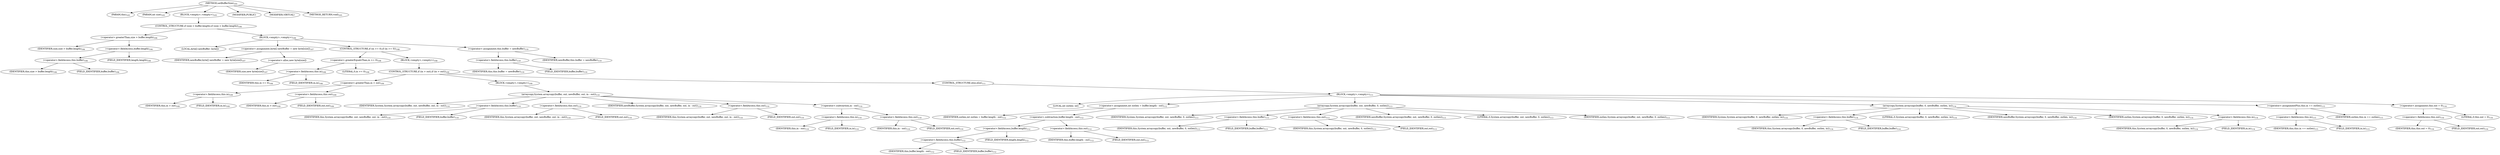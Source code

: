 digraph "setBufferSize" {  
"155" [label = <(METHOD,setBufferSize)<SUB>105</SUB>> ]
"156" [label = <(PARAM,this)<SUB>105</SUB>> ]
"157" [label = <(PARAM,int size)<SUB>105</SUB>> ]
"158" [label = <(BLOCK,&lt;empty&gt;,&lt;empty&gt;)<SUB>105</SUB>> ]
"159" [label = <(CONTROL_STRUCTURE,if (size &gt; buffer.length),if (size &gt; buffer.length))<SUB>106</SUB>> ]
"160" [label = <(&lt;operator&gt;.greaterThan,size &gt; buffer.length)<SUB>106</SUB>> ]
"161" [label = <(IDENTIFIER,size,size &gt; buffer.length)<SUB>106</SUB>> ]
"162" [label = <(&lt;operator&gt;.fieldAccess,buffer.length)<SUB>106</SUB>> ]
"163" [label = <(&lt;operator&gt;.fieldAccess,this.buffer)<SUB>106</SUB>> ]
"164" [label = <(IDENTIFIER,this,size &gt; buffer.length)<SUB>106</SUB>> ]
"165" [label = <(FIELD_IDENTIFIER,buffer,buffer)<SUB>106</SUB>> ]
"166" [label = <(FIELD_IDENTIFIER,length,length)<SUB>106</SUB>> ]
"167" [label = <(BLOCK,&lt;empty&gt;,&lt;empty&gt;)<SUB>106</SUB>> ]
"168" [label = <(LOCAL,byte[] newBuffer: byte[])> ]
"169" [label = <(&lt;operator&gt;.assignment,byte[] newBuffer = new byte[size])<SUB>107</SUB>> ]
"170" [label = <(IDENTIFIER,newBuffer,byte[] newBuffer = new byte[size])<SUB>107</SUB>> ]
"171" [label = <(&lt;operator&gt;.alloc,new byte[size])> ]
"172" [label = <(IDENTIFIER,size,new byte[size])<SUB>107</SUB>> ]
"173" [label = <(CONTROL_STRUCTURE,if (in &gt;= 0),if (in &gt;= 0))<SUB>108</SUB>> ]
"174" [label = <(&lt;operator&gt;.greaterEqualsThan,in &gt;= 0)<SUB>108</SUB>> ]
"175" [label = <(&lt;operator&gt;.fieldAccess,this.in)<SUB>108</SUB>> ]
"176" [label = <(IDENTIFIER,this,in &gt;= 0)<SUB>108</SUB>> ]
"177" [label = <(FIELD_IDENTIFIER,in,in)<SUB>108</SUB>> ]
"178" [label = <(LITERAL,0,in &gt;= 0)<SUB>108</SUB>> ]
"179" [label = <(BLOCK,&lt;empty&gt;,&lt;empty&gt;)<SUB>108</SUB>> ]
"180" [label = <(CONTROL_STRUCTURE,if (in &gt; out),if (in &gt; out))<SUB>109</SUB>> ]
"181" [label = <(&lt;operator&gt;.greaterThan,in &gt; out)<SUB>109</SUB>> ]
"182" [label = <(&lt;operator&gt;.fieldAccess,this.in)<SUB>109</SUB>> ]
"183" [label = <(IDENTIFIER,this,in &gt; out)<SUB>109</SUB>> ]
"184" [label = <(FIELD_IDENTIFIER,in,in)<SUB>109</SUB>> ]
"185" [label = <(&lt;operator&gt;.fieldAccess,this.out)<SUB>109</SUB>> ]
"186" [label = <(IDENTIFIER,this,in &gt; out)<SUB>109</SUB>> ]
"187" [label = <(FIELD_IDENTIFIER,out,out)<SUB>109</SUB>> ]
"188" [label = <(BLOCK,&lt;empty&gt;,&lt;empty&gt;)<SUB>109</SUB>> ]
"189" [label = <(arraycopy,System.arraycopy(buffer, out, newBuffer, out, in - out))<SUB>110</SUB>> ]
"190" [label = <(IDENTIFIER,System,System.arraycopy(buffer, out, newBuffer, out, in - out))<SUB>110</SUB>> ]
"191" [label = <(&lt;operator&gt;.fieldAccess,this.buffer)<SUB>110</SUB>> ]
"192" [label = <(IDENTIFIER,this,System.arraycopy(buffer, out, newBuffer, out, in - out))<SUB>110</SUB>> ]
"193" [label = <(FIELD_IDENTIFIER,buffer,buffer)<SUB>110</SUB>> ]
"194" [label = <(&lt;operator&gt;.fieldAccess,this.out)<SUB>110</SUB>> ]
"195" [label = <(IDENTIFIER,this,System.arraycopy(buffer, out, newBuffer, out, in - out))<SUB>110</SUB>> ]
"196" [label = <(FIELD_IDENTIFIER,out,out)<SUB>110</SUB>> ]
"197" [label = <(IDENTIFIER,newBuffer,System.arraycopy(buffer, out, newBuffer, out, in - out))<SUB>110</SUB>> ]
"198" [label = <(&lt;operator&gt;.fieldAccess,this.out)<SUB>110</SUB>> ]
"199" [label = <(IDENTIFIER,this,System.arraycopy(buffer, out, newBuffer, out, in - out))<SUB>110</SUB>> ]
"200" [label = <(FIELD_IDENTIFIER,out,out)<SUB>110</SUB>> ]
"201" [label = <(&lt;operator&gt;.subtraction,in - out)<SUB>110</SUB>> ]
"202" [label = <(&lt;operator&gt;.fieldAccess,this.in)<SUB>110</SUB>> ]
"203" [label = <(IDENTIFIER,this,in - out)<SUB>110</SUB>> ]
"204" [label = <(FIELD_IDENTIFIER,in,in)<SUB>110</SUB>> ]
"205" [label = <(&lt;operator&gt;.fieldAccess,this.out)<SUB>110</SUB>> ]
"206" [label = <(IDENTIFIER,this,in - out)<SUB>110</SUB>> ]
"207" [label = <(FIELD_IDENTIFIER,out,out)<SUB>110</SUB>> ]
"208" [label = <(CONTROL_STRUCTURE,else,else)<SUB>111</SUB>> ]
"209" [label = <(BLOCK,&lt;empty&gt;,&lt;empty&gt;)<SUB>111</SUB>> ]
"210" [label = <(LOCAL,int outlen: int)> ]
"211" [label = <(&lt;operator&gt;.assignment,int outlen = buffer.length - out)<SUB>112</SUB>> ]
"212" [label = <(IDENTIFIER,outlen,int outlen = buffer.length - out)<SUB>112</SUB>> ]
"213" [label = <(&lt;operator&gt;.subtraction,buffer.length - out)<SUB>112</SUB>> ]
"214" [label = <(&lt;operator&gt;.fieldAccess,buffer.length)<SUB>112</SUB>> ]
"215" [label = <(&lt;operator&gt;.fieldAccess,this.buffer)<SUB>112</SUB>> ]
"216" [label = <(IDENTIFIER,this,buffer.length - out)<SUB>112</SUB>> ]
"217" [label = <(FIELD_IDENTIFIER,buffer,buffer)<SUB>112</SUB>> ]
"218" [label = <(FIELD_IDENTIFIER,length,length)<SUB>112</SUB>> ]
"219" [label = <(&lt;operator&gt;.fieldAccess,this.out)<SUB>112</SUB>> ]
"220" [label = <(IDENTIFIER,this,buffer.length - out)<SUB>112</SUB>> ]
"221" [label = <(FIELD_IDENTIFIER,out,out)<SUB>112</SUB>> ]
"222" [label = <(arraycopy,System.arraycopy(buffer, out, newBuffer, 0, outlen))<SUB>113</SUB>> ]
"223" [label = <(IDENTIFIER,System,System.arraycopy(buffer, out, newBuffer, 0, outlen))<SUB>113</SUB>> ]
"224" [label = <(&lt;operator&gt;.fieldAccess,this.buffer)<SUB>113</SUB>> ]
"225" [label = <(IDENTIFIER,this,System.arraycopy(buffer, out, newBuffer, 0, outlen))<SUB>113</SUB>> ]
"226" [label = <(FIELD_IDENTIFIER,buffer,buffer)<SUB>113</SUB>> ]
"227" [label = <(&lt;operator&gt;.fieldAccess,this.out)<SUB>113</SUB>> ]
"228" [label = <(IDENTIFIER,this,System.arraycopy(buffer, out, newBuffer, 0, outlen))<SUB>113</SUB>> ]
"229" [label = <(FIELD_IDENTIFIER,out,out)<SUB>113</SUB>> ]
"230" [label = <(IDENTIFIER,newBuffer,System.arraycopy(buffer, out, newBuffer, 0, outlen))<SUB>113</SUB>> ]
"231" [label = <(LITERAL,0,System.arraycopy(buffer, out, newBuffer, 0, outlen))<SUB>113</SUB>> ]
"232" [label = <(IDENTIFIER,outlen,System.arraycopy(buffer, out, newBuffer, 0, outlen))<SUB>113</SUB>> ]
"233" [label = <(arraycopy,System.arraycopy(buffer, 0, newBuffer, outlen, in))<SUB>114</SUB>> ]
"234" [label = <(IDENTIFIER,System,System.arraycopy(buffer, 0, newBuffer, outlen, in))<SUB>114</SUB>> ]
"235" [label = <(&lt;operator&gt;.fieldAccess,this.buffer)<SUB>114</SUB>> ]
"236" [label = <(IDENTIFIER,this,System.arraycopy(buffer, 0, newBuffer, outlen, in))<SUB>114</SUB>> ]
"237" [label = <(FIELD_IDENTIFIER,buffer,buffer)<SUB>114</SUB>> ]
"238" [label = <(LITERAL,0,System.arraycopy(buffer, 0, newBuffer, outlen, in))<SUB>114</SUB>> ]
"239" [label = <(IDENTIFIER,newBuffer,System.arraycopy(buffer, 0, newBuffer, outlen, in))<SUB>114</SUB>> ]
"240" [label = <(IDENTIFIER,outlen,System.arraycopy(buffer, 0, newBuffer, outlen, in))<SUB>114</SUB>> ]
"241" [label = <(&lt;operator&gt;.fieldAccess,this.in)<SUB>114</SUB>> ]
"242" [label = <(IDENTIFIER,this,System.arraycopy(buffer, 0, newBuffer, outlen, in))<SUB>114</SUB>> ]
"243" [label = <(FIELD_IDENTIFIER,in,in)<SUB>114</SUB>> ]
"244" [label = <(&lt;operator&gt;.assignmentPlus,this.in += outlen)<SUB>115</SUB>> ]
"245" [label = <(&lt;operator&gt;.fieldAccess,this.in)<SUB>115</SUB>> ]
"246" [label = <(IDENTIFIER,this,this.in += outlen)<SUB>115</SUB>> ]
"247" [label = <(FIELD_IDENTIFIER,in,in)<SUB>115</SUB>> ]
"248" [label = <(IDENTIFIER,outlen,this.in += outlen)<SUB>115</SUB>> ]
"249" [label = <(&lt;operator&gt;.assignment,this.out = 0)<SUB>116</SUB>> ]
"250" [label = <(&lt;operator&gt;.fieldAccess,this.out)<SUB>116</SUB>> ]
"251" [label = <(IDENTIFIER,this,this.out = 0)<SUB>116</SUB>> ]
"252" [label = <(FIELD_IDENTIFIER,out,out)<SUB>116</SUB>> ]
"253" [label = <(LITERAL,0,this.out = 0)<SUB>116</SUB>> ]
"254" [label = <(&lt;operator&gt;.assignment,this.buffer = newBuffer)<SUB>119</SUB>> ]
"255" [label = <(&lt;operator&gt;.fieldAccess,this.buffer)<SUB>119</SUB>> ]
"256" [label = <(IDENTIFIER,this,this.buffer = newBuffer)<SUB>119</SUB>> ]
"257" [label = <(FIELD_IDENTIFIER,buffer,buffer)<SUB>119</SUB>> ]
"258" [label = <(IDENTIFIER,newBuffer,this.buffer = newBuffer)<SUB>119</SUB>> ]
"259" [label = <(MODIFIER,PUBLIC)> ]
"260" [label = <(MODIFIER,VIRTUAL)> ]
"261" [label = <(METHOD_RETURN,void)<SUB>105</SUB>> ]
  "155" -> "156" 
  "155" -> "157" 
  "155" -> "158" 
  "155" -> "259" 
  "155" -> "260" 
  "155" -> "261" 
  "158" -> "159" 
  "159" -> "160" 
  "159" -> "167" 
  "160" -> "161" 
  "160" -> "162" 
  "162" -> "163" 
  "162" -> "166" 
  "163" -> "164" 
  "163" -> "165" 
  "167" -> "168" 
  "167" -> "169" 
  "167" -> "173" 
  "167" -> "254" 
  "169" -> "170" 
  "169" -> "171" 
  "171" -> "172" 
  "173" -> "174" 
  "173" -> "179" 
  "174" -> "175" 
  "174" -> "178" 
  "175" -> "176" 
  "175" -> "177" 
  "179" -> "180" 
  "180" -> "181" 
  "180" -> "188" 
  "180" -> "208" 
  "181" -> "182" 
  "181" -> "185" 
  "182" -> "183" 
  "182" -> "184" 
  "185" -> "186" 
  "185" -> "187" 
  "188" -> "189" 
  "189" -> "190" 
  "189" -> "191" 
  "189" -> "194" 
  "189" -> "197" 
  "189" -> "198" 
  "189" -> "201" 
  "191" -> "192" 
  "191" -> "193" 
  "194" -> "195" 
  "194" -> "196" 
  "198" -> "199" 
  "198" -> "200" 
  "201" -> "202" 
  "201" -> "205" 
  "202" -> "203" 
  "202" -> "204" 
  "205" -> "206" 
  "205" -> "207" 
  "208" -> "209" 
  "209" -> "210" 
  "209" -> "211" 
  "209" -> "222" 
  "209" -> "233" 
  "209" -> "244" 
  "209" -> "249" 
  "211" -> "212" 
  "211" -> "213" 
  "213" -> "214" 
  "213" -> "219" 
  "214" -> "215" 
  "214" -> "218" 
  "215" -> "216" 
  "215" -> "217" 
  "219" -> "220" 
  "219" -> "221" 
  "222" -> "223" 
  "222" -> "224" 
  "222" -> "227" 
  "222" -> "230" 
  "222" -> "231" 
  "222" -> "232" 
  "224" -> "225" 
  "224" -> "226" 
  "227" -> "228" 
  "227" -> "229" 
  "233" -> "234" 
  "233" -> "235" 
  "233" -> "238" 
  "233" -> "239" 
  "233" -> "240" 
  "233" -> "241" 
  "235" -> "236" 
  "235" -> "237" 
  "241" -> "242" 
  "241" -> "243" 
  "244" -> "245" 
  "244" -> "248" 
  "245" -> "246" 
  "245" -> "247" 
  "249" -> "250" 
  "249" -> "253" 
  "250" -> "251" 
  "250" -> "252" 
  "254" -> "255" 
  "254" -> "258" 
  "255" -> "256" 
  "255" -> "257" 
}

